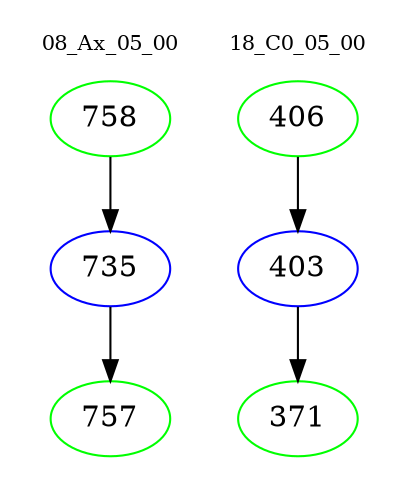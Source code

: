 digraph{
subgraph cluster_0 {
color = white
label = "08_Ax_05_00";
fontsize=10;
T0_758 [label="758", color="green"]
T0_758 -> T0_735 [color="black"]
T0_735 [label="735", color="blue"]
T0_735 -> T0_757 [color="black"]
T0_757 [label="757", color="green"]
}
subgraph cluster_1 {
color = white
label = "18_C0_05_00";
fontsize=10;
T1_406 [label="406", color="green"]
T1_406 -> T1_403 [color="black"]
T1_403 [label="403", color="blue"]
T1_403 -> T1_371 [color="black"]
T1_371 [label="371", color="green"]
}
}

